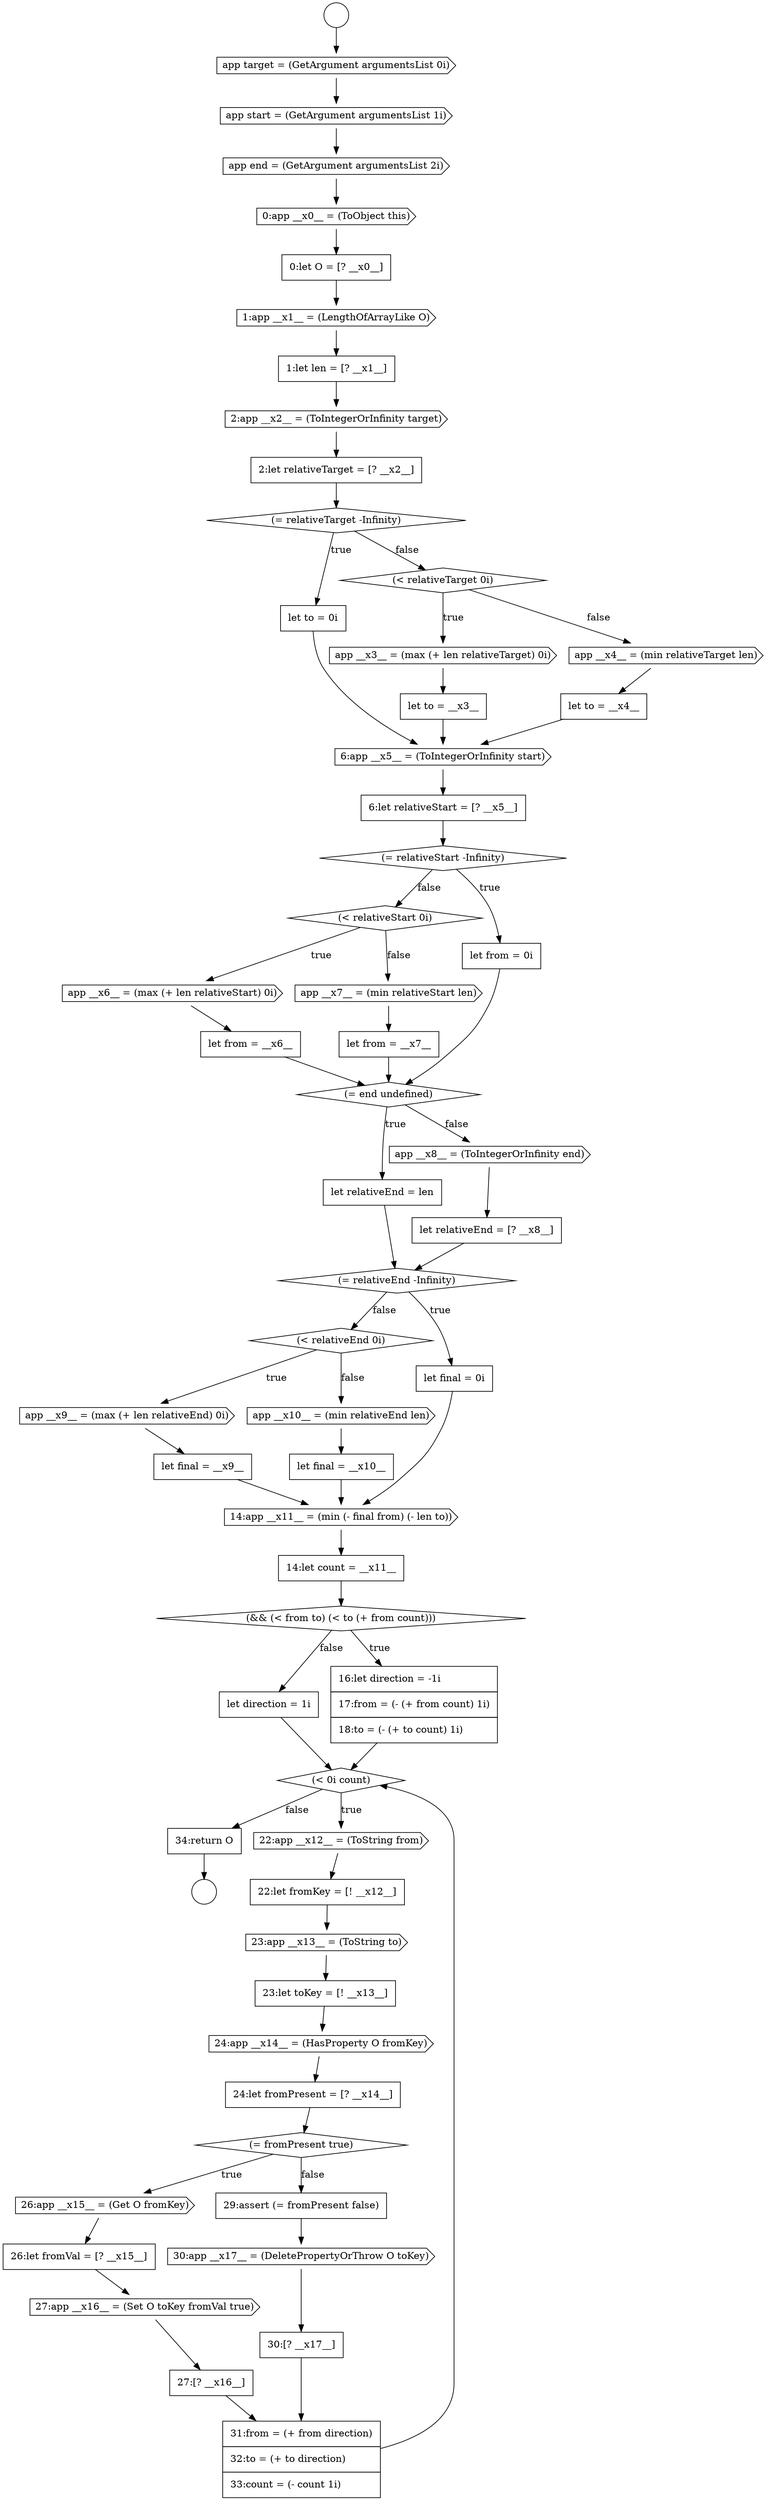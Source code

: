 digraph {
  node15734 [shape=none, margin=0, label=<<font color="black">
    <table border="0" cellborder="1" cellspacing="0" cellpadding="10">
      <tr><td align="left">0:let O = [? __x0__]</td></tr>
    </table>
  </font>> color="black" fillcolor="white" style=filled]
  node15782 [shape=none, margin=0, label=<<font color="black">
    <table border="0" cellborder="1" cellspacing="0" cellpadding="10">
      <tr><td align="left">27:[? __x16__]</td></tr>
    </table>
  </font>> color="black" fillcolor="white" style=filled]
  node15743 [shape=none, margin=0, label=<<font color="black">
    <table border="0" cellborder="1" cellspacing="0" cellpadding="10">
      <tr><td align="left">let to = __x3__</td></tr>
    </table>
  </font>> color="black" fillcolor="white" style=filled]
  node15767 [shape=none, margin=0, label=<<font color="black">
    <table border="0" cellborder="1" cellspacing="0" cellpadding="10">
      <tr><td align="left">14:let count = __x11__</td></tr>
    </table>
  </font>> color="black" fillcolor="white" style=filled]
  node15752 [shape=none, margin=0, label=<<font color="black">
    <table border="0" cellborder="1" cellspacing="0" cellpadding="10">
      <tr><td align="left">let from = __x6__</td></tr>
    </table>
  </font>> color="black" fillcolor="white" style=filled]
  node15770 [shape=none, margin=0, label=<<font color="black">
    <table border="0" cellborder="1" cellspacing="0" cellpadding="10">
      <tr><td align="left">let direction = 1i</td></tr>
    </table>
  </font>> color="black" fillcolor="white" style=filled]
  node15780 [shape=none, margin=0, label=<<font color="black">
    <table border="0" cellborder="1" cellspacing="0" cellpadding="10">
      <tr><td align="left">26:let fromVal = [? __x15__]</td></tr>
    </table>
  </font>> color="black" fillcolor="white" style=filled]
  node15755 [shape=diamond, label=<<font color="black">(= end undefined)</font>> color="black" fillcolor="white" style=filled]
  node15762 [shape=cds, label=<<font color="black">app __x9__ = (max (+ len relativeEnd) 0i)</font>> color="black" fillcolor="white" style=filled]
  node15735 [shape=cds, label=<<font color="black">1:app __x1__ = (LengthOfArrayLike O)</font>> color="black" fillcolor="white" style=filled]
  node15776 [shape=cds, label=<<font color="black">24:app __x14__ = (HasProperty O fromKey)</font>> color="black" fillcolor="white" style=filled]
  node15730 [shape=cds, label=<<font color="black">app target = (GetArgument argumentsList 0i)</font>> color="black" fillcolor="white" style=filled]
  node15759 [shape=diamond, label=<<font color="black">(= relativeEnd -Infinity)</font>> color="black" fillcolor="white" style=filled]
  node15787 [shape=none, margin=0, label=<<font color="black">
    <table border="0" cellborder="1" cellspacing="0" cellpadding="10">
      <tr><td align="left">34:return O</td></tr>
    </table>
  </font>> color="black" fillcolor="white" style=filled]
  node15742 [shape=cds, label=<<font color="black">app __x3__ = (max (+ len relativeTarget) 0i)</font>> color="black" fillcolor="white" style=filled]
  node15744 [shape=cds, label=<<font color="black">app __x4__ = (min relativeTarget len)</font>> color="black" fillcolor="white" style=filled]
  node15763 [shape=none, margin=0, label=<<font color="black">
    <table border="0" cellborder="1" cellspacing="0" cellpadding="10">
      <tr><td align="left">let final = __x9__</td></tr>
    </table>
  </font>> color="black" fillcolor="white" style=filled]
  node15748 [shape=diamond, label=<<font color="black">(= relativeStart -Infinity)</font>> color="black" fillcolor="white" style=filled]
  node15784 [shape=cds, label=<<font color="black">30:app __x17__ = (DeletePropertyOrThrow O toKey)</font>> color="black" fillcolor="white" style=filled]
  node15774 [shape=cds, label=<<font color="black">23:app __x13__ = (ToString to)</font>> color="black" fillcolor="white" style=filled]
  node15738 [shape=none, margin=0, label=<<font color="black">
    <table border="0" cellborder="1" cellspacing="0" cellpadding="10">
      <tr><td align="left">2:let relativeTarget = [? __x2__]</td></tr>
    </table>
  </font>> color="black" fillcolor="white" style=filled]
  node15779 [shape=cds, label=<<font color="black">26:app __x15__ = (Get O fromKey)</font>> color="black" fillcolor="white" style=filled]
  node15751 [shape=cds, label=<<font color="black">app __x6__ = (max (+ len relativeStart) 0i)</font>> color="black" fillcolor="white" style=filled]
  node15766 [shape=cds, label=<<font color="black">14:app __x11__ = (min (- final from) (- len to))</font>> color="black" fillcolor="white" style=filled]
  node15756 [shape=none, margin=0, label=<<font color="black">
    <table border="0" cellborder="1" cellspacing="0" cellpadding="10">
      <tr><td align="left">let relativeEnd = len</td></tr>
    </table>
  </font>> color="black" fillcolor="white" style=filled]
  node15771 [shape=diamond, label=<<font color="black">(&lt; 0i count)</font>> color="black" fillcolor="white" style=filled]
  node15761 [shape=diamond, label=<<font color="black">(&lt; relativeEnd 0i)</font>> color="black" fillcolor="white" style=filled]
  node15739 [shape=diamond, label=<<font color="black">(= relativeTarget -Infinity)</font>> color="black" fillcolor="white" style=filled]
  node15729 [shape=circle label=" " color="black" fillcolor="white" style=filled]
  node15760 [shape=none, margin=0, label=<<font color="black">
    <table border="0" cellborder="1" cellspacing="0" cellpadding="10">
      <tr><td align="left">let final = 0i</td></tr>
    </table>
  </font>> color="black" fillcolor="white" style=filled]
  node15728 [shape=circle label=" " color="black" fillcolor="white" style=filled]
  node15747 [shape=none, margin=0, label=<<font color="black">
    <table border="0" cellborder="1" cellspacing="0" cellpadding="10">
      <tr><td align="left">6:let relativeStart = [? __x5__]</td></tr>
    </table>
  </font>> color="black" fillcolor="white" style=filled]
  node15783 [shape=none, margin=0, label=<<font color="black">
    <table border="0" cellborder="1" cellspacing="0" cellpadding="10">
      <tr><td align="left">29:assert (= fromPresent false)</td></tr>
    </table>
  </font>> color="black" fillcolor="white" style=filled]
  node15765 [shape=none, margin=0, label=<<font color="black">
    <table border="0" cellborder="1" cellspacing="0" cellpadding="10">
      <tr><td align="left">let final = __x10__</td></tr>
    </table>
  </font>> color="black" fillcolor="white" style=filled]
  node15733 [shape=cds, label=<<font color="black">0:app __x0__ = (ToObject this)</font>> color="black" fillcolor="white" style=filled]
  node15772 [shape=cds, label=<<font color="black">22:app __x12__ = (ToString from)</font>> color="black" fillcolor="white" style=filled]
  node15740 [shape=none, margin=0, label=<<font color="black">
    <table border="0" cellborder="1" cellspacing="0" cellpadding="10">
      <tr><td align="left">let to = 0i</td></tr>
    </table>
  </font>> color="black" fillcolor="white" style=filled]
  node15778 [shape=diamond, label=<<font color="black">(= fromPresent true)</font>> color="black" fillcolor="white" style=filled]
  node15750 [shape=diamond, label=<<font color="black">(&lt; relativeStart 0i)</font>> color="black" fillcolor="white" style=filled]
  node15745 [shape=none, margin=0, label=<<font color="black">
    <table border="0" cellborder="1" cellspacing="0" cellpadding="10">
      <tr><td align="left">let to = __x4__</td></tr>
    </table>
  </font>> color="black" fillcolor="white" style=filled]
  node15746 [shape=cds, label=<<font color="black">6:app __x5__ = (ToIntegerOrInfinity start)</font>> color="black" fillcolor="white" style=filled]
  node15757 [shape=cds, label=<<font color="black">app __x8__ = (ToIntegerOrInfinity end)</font>> color="black" fillcolor="white" style=filled]
  node15753 [shape=cds, label=<<font color="black">app __x7__ = (min relativeStart len)</font>> color="black" fillcolor="white" style=filled]
  node15785 [shape=none, margin=0, label=<<font color="black">
    <table border="0" cellborder="1" cellspacing="0" cellpadding="10">
      <tr><td align="left">30:[? __x17__]</td></tr>
    </table>
  </font>> color="black" fillcolor="white" style=filled]
  node15736 [shape=none, margin=0, label=<<font color="black">
    <table border="0" cellborder="1" cellspacing="0" cellpadding="10">
      <tr><td align="left">1:let len = [? __x1__]</td></tr>
    </table>
  </font>> color="black" fillcolor="white" style=filled]
  node15731 [shape=cds, label=<<font color="black">app start = (GetArgument argumentsList 1i)</font>> color="black" fillcolor="white" style=filled]
  node15754 [shape=none, margin=0, label=<<font color="black">
    <table border="0" cellborder="1" cellspacing="0" cellpadding="10">
      <tr><td align="left">let from = __x7__</td></tr>
    </table>
  </font>> color="black" fillcolor="white" style=filled]
  node15768 [shape=diamond, label=<<font color="black">(&amp;&amp; (&lt; from to) (&lt; to (+ from count)))</font>> color="black" fillcolor="white" style=filled]
  node15749 [shape=none, margin=0, label=<<font color="black">
    <table border="0" cellborder="1" cellspacing="0" cellpadding="10">
      <tr><td align="left">let from = 0i</td></tr>
    </table>
  </font>> color="black" fillcolor="white" style=filled]
  node15777 [shape=none, margin=0, label=<<font color="black">
    <table border="0" cellborder="1" cellspacing="0" cellpadding="10">
      <tr><td align="left">24:let fromPresent = [? __x14__]</td></tr>
    </table>
  </font>> color="black" fillcolor="white" style=filled]
  node15775 [shape=none, margin=0, label=<<font color="black">
    <table border="0" cellborder="1" cellspacing="0" cellpadding="10">
      <tr><td align="left">23:let toKey = [! __x13__]</td></tr>
    </table>
  </font>> color="black" fillcolor="white" style=filled]
  node15781 [shape=cds, label=<<font color="black">27:app __x16__ = (Set O toKey fromVal true)</font>> color="black" fillcolor="white" style=filled]
  node15741 [shape=diamond, label=<<font color="black">(&lt; relativeTarget 0i)</font>> color="black" fillcolor="white" style=filled]
  node15773 [shape=none, margin=0, label=<<font color="black">
    <table border="0" cellborder="1" cellspacing="0" cellpadding="10">
      <tr><td align="left">22:let fromKey = [! __x12__]</td></tr>
    </table>
  </font>> color="black" fillcolor="white" style=filled]
  node15737 [shape=cds, label=<<font color="black">2:app __x2__ = (ToIntegerOrInfinity target)</font>> color="black" fillcolor="white" style=filled]
  node15786 [shape=none, margin=0, label=<<font color="black">
    <table border="0" cellborder="1" cellspacing="0" cellpadding="10">
      <tr><td align="left">31:from = (+ from direction)</td></tr>
      <tr><td align="left">32:to = (+ to direction)</td></tr>
      <tr><td align="left">33:count = (- count 1i)</td></tr>
    </table>
  </font>> color="black" fillcolor="white" style=filled]
  node15732 [shape=cds, label=<<font color="black">app end = (GetArgument argumentsList 2i)</font>> color="black" fillcolor="white" style=filled]
  node15758 [shape=none, margin=0, label=<<font color="black">
    <table border="0" cellborder="1" cellspacing="0" cellpadding="10">
      <tr><td align="left">let relativeEnd = [? __x8__]</td></tr>
    </table>
  </font>> color="black" fillcolor="white" style=filled]
  node15764 [shape=cds, label=<<font color="black">app __x10__ = (min relativeEnd len)</font>> color="black" fillcolor="white" style=filled]
  node15769 [shape=none, margin=0, label=<<font color="black">
    <table border="0" cellborder="1" cellspacing="0" cellpadding="10">
      <tr><td align="left">16:let direction = -1i</td></tr>
      <tr><td align="left">17:from = (- (+ from count) 1i)</td></tr>
      <tr><td align="left">18:to = (- (+ to count) 1i)</td></tr>
    </table>
  </font>> color="black" fillcolor="white" style=filled]
  node15764 -> node15765 [ color="black"]
  node15771 -> node15772 [label=<<font color="black">true</font>> color="black"]
  node15771 -> node15787 [label=<<font color="black">false</font>> color="black"]
  node15741 -> node15742 [label=<<font color="black">true</font>> color="black"]
  node15741 -> node15744 [label=<<font color="black">false</font>> color="black"]
  node15757 -> node15758 [ color="black"]
  node15783 -> node15784 [ color="black"]
  node15753 -> node15754 [ color="black"]
  node15784 -> node15785 [ color="black"]
  node15781 -> node15782 [ color="black"]
  node15755 -> node15756 [label=<<font color="black">true</font>> color="black"]
  node15755 -> node15757 [label=<<font color="black">false</font>> color="black"]
  node15763 -> node15766 [ color="black"]
  node15731 -> node15732 [ color="black"]
  node15782 -> node15786 [ color="black"]
  node15752 -> node15755 [ color="black"]
  node15730 -> node15731 [ color="black"]
  node15751 -> node15752 [ color="black"]
  node15737 -> node15738 [ color="black"]
  node15739 -> node15740 [label=<<font color="black">true</font>> color="black"]
  node15739 -> node15741 [label=<<font color="black">false</font>> color="black"]
  node15745 -> node15746 [ color="black"]
  node15759 -> node15760 [label=<<font color="black">true</font>> color="black"]
  node15759 -> node15761 [label=<<font color="black">false</font>> color="black"]
  node15734 -> node15735 [ color="black"]
  node15777 -> node15778 [ color="black"]
  node15761 -> node15762 [label=<<font color="black">true</font>> color="black"]
  node15761 -> node15764 [label=<<font color="black">false</font>> color="black"]
  node15772 -> node15773 [ color="black"]
  node15733 -> node15734 [ color="black"]
  node15748 -> node15749 [label=<<font color="black">true</font>> color="black"]
  node15748 -> node15750 [label=<<font color="black">false</font>> color="black"]
  node15786 -> node15771 [ color="black"]
  node15768 -> node15769 [label=<<font color="black">true</font>> color="black"]
  node15768 -> node15770 [label=<<font color="black">false</font>> color="black"]
  node15767 -> node15768 [ color="black"]
  node15760 -> node15766 [ color="black"]
  node15765 -> node15766 [ color="black"]
  node15770 -> node15771 [ color="black"]
  node15746 -> node15747 [ color="black"]
  node15747 -> node15748 [ color="black"]
  node15754 -> node15755 [ color="black"]
  node15742 -> node15743 [ color="black"]
  node15773 -> node15774 [ color="black"]
  node15780 -> node15781 [ color="black"]
  node15735 -> node15736 [ color="black"]
  node15762 -> node15763 [ color="black"]
  node15787 -> node15729 [ color="black"]
  node15732 -> node15733 [ color="black"]
  node15756 -> node15759 [ color="black"]
  node15740 -> node15746 [ color="black"]
  node15766 -> node15767 [ color="black"]
  node15728 -> node15730 [ color="black"]
  node15743 -> node15746 [ color="black"]
  node15769 -> node15771 [ color="black"]
  node15750 -> node15751 [label=<<font color="black">true</font>> color="black"]
  node15750 -> node15753 [label=<<font color="black">false</font>> color="black"]
  node15738 -> node15739 [ color="black"]
  node15774 -> node15775 [ color="black"]
  node15749 -> node15755 [ color="black"]
  node15744 -> node15745 [ color="black"]
  node15785 -> node15786 [ color="black"]
  node15776 -> node15777 [ color="black"]
  node15758 -> node15759 [ color="black"]
  node15778 -> node15779 [label=<<font color="black">true</font>> color="black"]
  node15778 -> node15783 [label=<<font color="black">false</font>> color="black"]
  node15779 -> node15780 [ color="black"]
  node15775 -> node15776 [ color="black"]
  node15736 -> node15737 [ color="black"]
}
